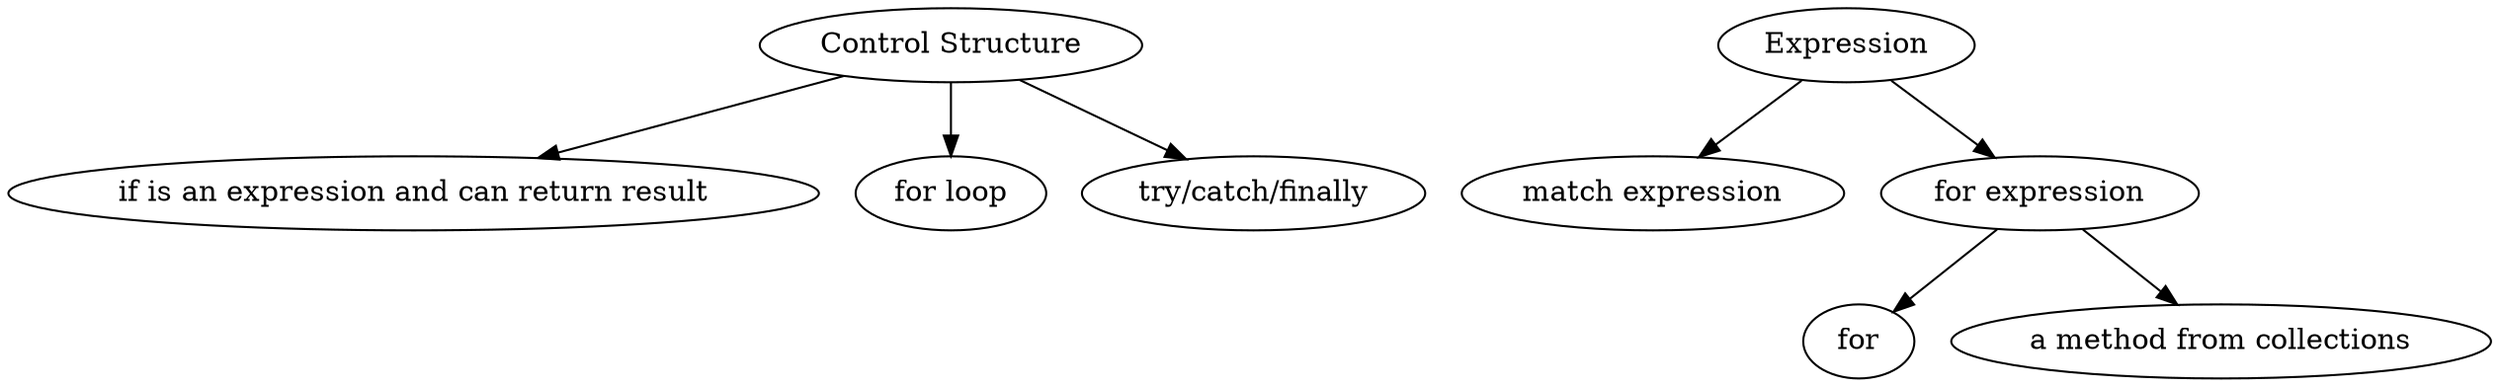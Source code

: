 digraph control_structures {
		
    "Control Structure" -> {
        "if/then/else" [ label = "if is an expression and can return result" ];
        "for loop";
        "try/catch/finally";
    }

    "Expression" -> {
        "match expression";
        "for expression";
    }

    "for expression" -> {
        "for";
        "foreach" [ label = "a method from collections" ];
    }

}
